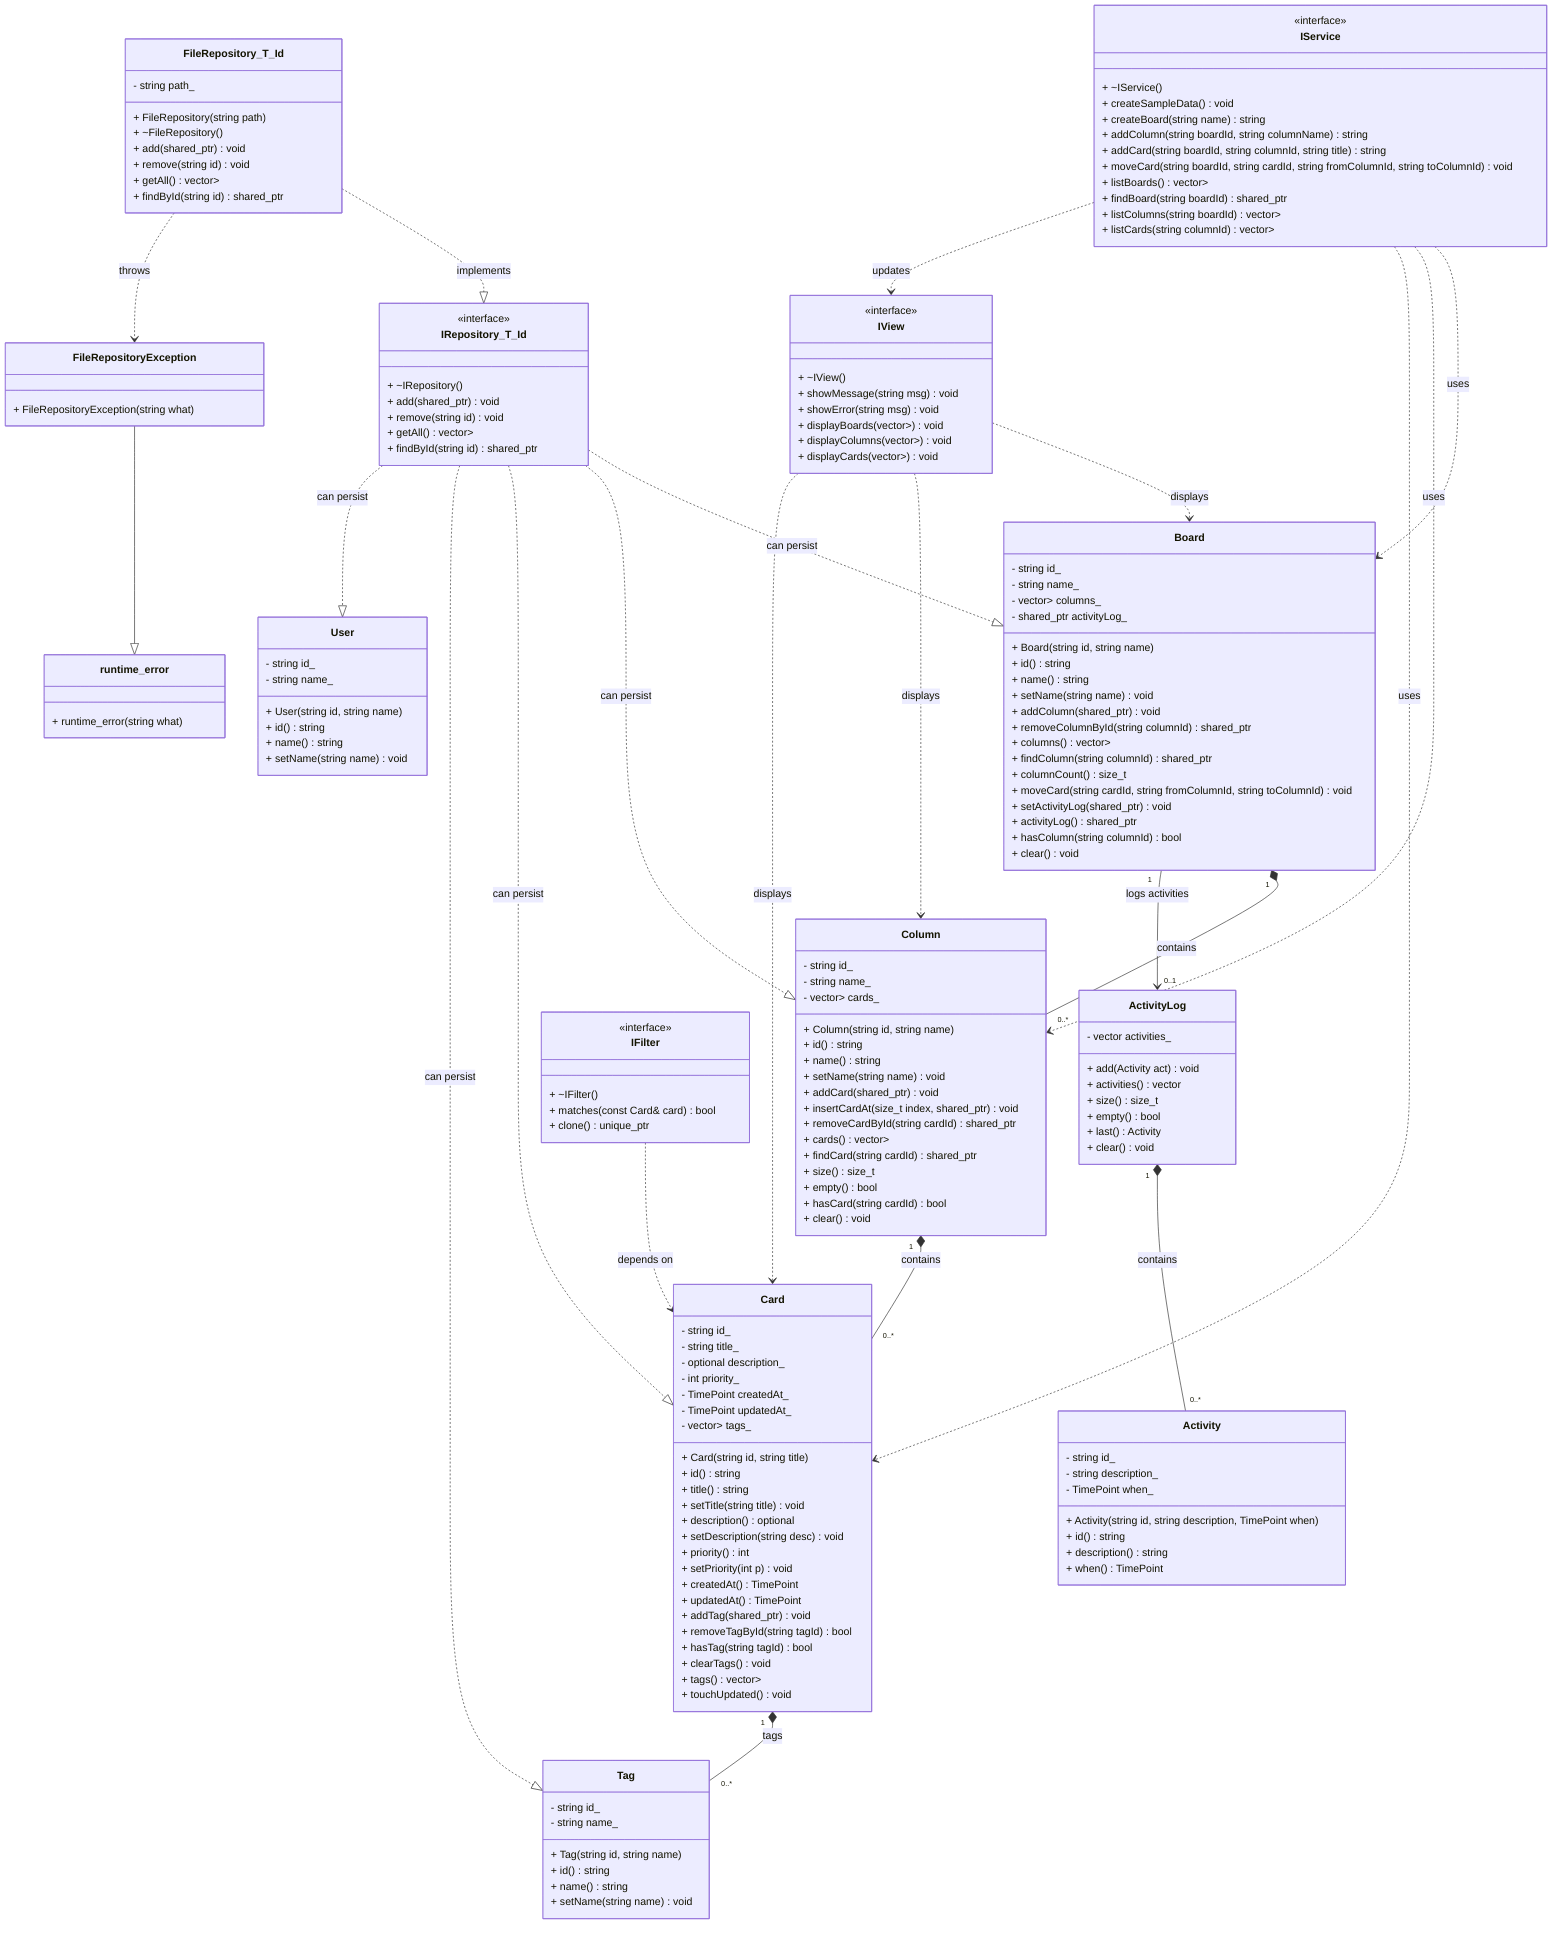 classDiagram
    %% ======= Domain (modelo) =======
    class Activity {
        - string id_
        - string description_
        - TimePoint when_
        + Activity(string id, string description, TimePoint when)
        + id() string
        + description() string
        + when() TimePoint
    }

    class ActivityLog {
        - vector<Activity> activities_
        + add(Activity act) void
        + activities() vector<Activity>
        + size() size_t
        + empty() bool
        + last() Activity
        + clear() void
    }

    class Board {
        - string id_
        - string name_
        - vector<shared_ptr<Column>> columns_
        - shared_ptr<ActivityLog> activityLog_
        + Board(string id, string name)
        + id() string
        + name() string
        + setName(string name) void
        + addColumn(shared_ptr<Column>) void
        + removeColumnById(string columnId) shared_ptr<Column>
        + columns() vector<shared_ptr<Column>>
        + findColumn(string columnId) shared_ptr<Column>
        + columnCount() size_t
        + moveCard(string cardId, string fromColumnId, string toColumnId) void
        + setActivityLog(shared_ptr<ActivityLog>) void
        + activityLog() shared_ptr<ActivityLog>
        + hasColumn(string columnId) bool
        + clear() void
    }

    class Column {
        - string id_
        - string name_
        - vector<shared_ptr<Card>> cards_
        + Column(string id, string name)
        + id() string
        + name() string
        + setName(string name) void
        + addCard(shared_ptr<Card>) void
        + insertCardAt(size_t index, shared_ptr<Card>) void
        + removeCardById(string cardId) shared_ptr<Card>
        + cards() vector<shared_ptr<Card>>
        + findCard(string cardId) shared_ptr<Card>
        + size() size_t
        + empty() bool
        + hasCard(string cardId) bool
        + clear() void
    }

    class Card {
        - string id_
        - string title_
        - optional<string> description_
        - int priority_
        - TimePoint createdAt_
        - TimePoint updatedAt_
        - vector<shared_ptr<Tag>> tags_
        + Card(string id, string title)
        + id() string
        + title() string
        + setTitle(string title) void
        + description() optional<string>
        + setDescription(string desc) void
        + priority() int
        + setPriority(int p) void
        + createdAt() TimePoint
        + updatedAt() TimePoint
        + addTag(shared_ptr<Tag>) void
        + removeTagById(string tagId) bool
        + hasTag(string tagId) bool
        + clearTags() void
        + tags() vector<shared_ptr<Tag>>
        + touchUpdated() void
    }

    class Tag {
        - string id_
        - string name_
        + Tag(string id, string name)
        + id() string
        + name() string
        + setName(string name) void
    }

    class User {
        - string id_
        - string name_
        + User(string id, string name)
        + id() string
        + name() string
        + setName(string name) void
    }

    %% ======= Interfaces (contratos) =======
    class IFilter {
        <<interface>>
        + ~IFilter()
        + matches(const Card& card) bool
        + clone() unique_ptr<IFilter>
    }

    class IRepository_T_Id {
        <<interface>>
        + ~IRepository()
        + add(shared_ptr<Object>) void
        + remove(string id) void
        + getAll() vector<shared_ptr<Object>>
        + findById(string id) shared_ptr<Object>
    }

    class IService {
        <<interface>>
        + ~IService()
        + createSampleData() void
        + createBoard(string name) string
        + addColumn(string boardId, string columnName) string
        + addCard(string boardId, string columnId, string title) string
        + moveCard(string boardId, string cardId, string fromColumnId, string toColumnId) void
        + listBoards() vector<shared_ptr<Board>>
        + findBoard(string boardId) shared_ptr<Board>
        + listColumns(string boardId) vector<shared_ptr<Column>>
        + listCards(string columnId) vector<shared_ptr<Card>>
    }

    class IView {
        <<interface>>
        + ~IView()
        + showMessage(string msg) void
        + showError(string msg) void
        + displayBoards(vector<shared_ptr<Board>>) void
        + displayColumns(vector<shared_ptr<Column>>) void
        + displayCards(vector<shared_ptr<Card>>) void
    }

    %% ======= Persistence =======
    class FileRepositoryException {
        + FileRepositoryException(string what)
    }

    class FileRepository_T_Id {
        - string path_
        + FileRepository(string path)
        + ~FileRepository()
        + add(shared_ptr<Object>) void
        + remove(string id) void
        + getAll() vector<shared_ptr<Object>>
        + findById(string id) shared_ptr<Object>
    }

    class runtime_error {
        + runtime_error(string what)
    }

    %% ======= Relacões =======
    ActivityLog "1" *-- "0..*" Activity : contains
    Board "1" *-- "0..*" Column : contains
    Column "1" *-- "0..*" Card : contains
    Card "1" *-- "0..*" Tag : tags
    Board "1" --> "0..1" ActivityLog : logs activities

    IFilter ..> Card : depends on

    %% Repositórios genericos (representados por um tipo generico)
    IRepository_T_Id ..|> Board : can persist
    IRepository_T_Id ..|> Column : can persist
    IRepository_T_Id ..|> Card : can persist
    IRepository_T_Id ..|> Tag : can persist
    IRepository_T_Id ..|> User : can persist

    %% Servico e view dependências
    IService ..> Board : uses
    IService ..> Column : uses
    IService ..> Card : uses

    IView ..> Board : displays
    IView ..> Column : displays
    IView ..> Card : displays

    IService ..> IView : updates

    %% FileRepository implementa IRepository e usa excecao
    FileRepository_T_Id ..|> IRepository_T_Id : implements
    FileRepository_T_Id ..> FileRepositoryException : throws
    FileRepositoryException --|> runtime_error
